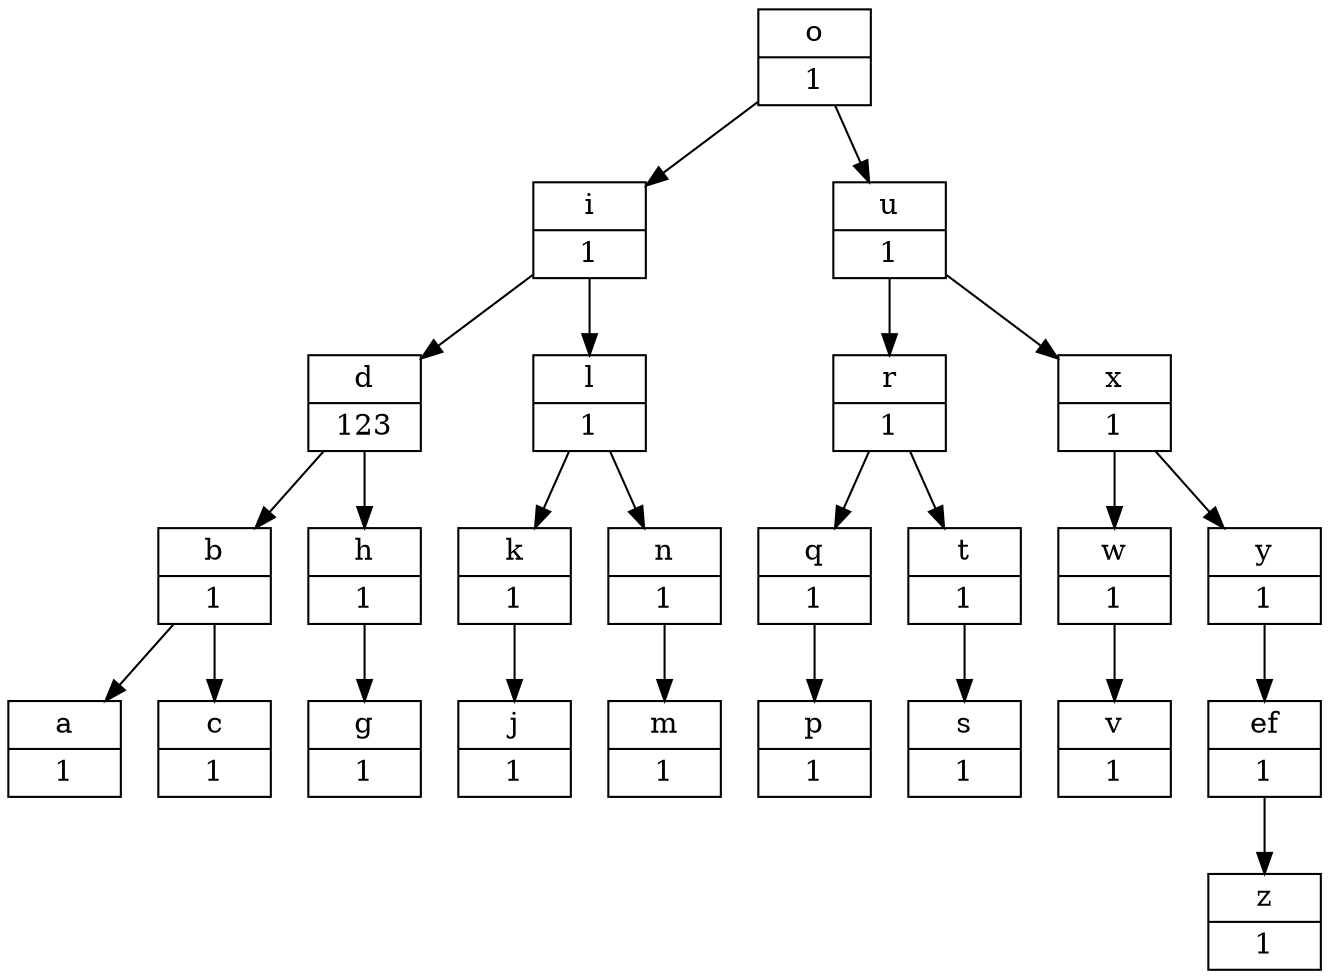 digraph {
o[shape=record,label="{o|1}"]
i[shape=record,label="{i|1}"]
d[shape=record,label="{d|123}"]
b[shape=record,label="{b|1}"]
a[shape=record,label="{a|1}"]
b -> a
c[shape=record,label="{c|1}"]
b -> c
d -> b
h[shape=record,label="{h|1}"]
g[shape=record,label="{g|1}"]
h -> g
d -> h
i -> d
l[shape=record,label="{l|1}"]
k[shape=record,label="{k|1}"]
j[shape=record,label="{j|1}"]
k -> j
l -> k
n[shape=record,label="{n|1}"]
m[shape=record,label="{m|1}"]
n -> m
l -> n
i -> l
o -> i
u[shape=record,label="{u|1}"]
r[shape=record,label="{r|1}"]
q[shape=record,label="{q|1}"]
p[shape=record,label="{p|1}"]
q -> p
r -> q
t[shape=record,label="{t|1}"]
s[shape=record,label="{s|1}"]
t -> s
r -> t
u -> r
x[shape=record,label="{x|1}"]
w[shape=record,label="{w|1}"]
v[shape=record,label="{v|1}"]
w -> v
x -> w
y[shape=record,label="{y|1}"]
ef[shape=record,label="{ef|1}"]
z[shape=record,label="{z|1}"]
ef -> z
y -> ef
x -> y
u -> x
o -> u
}